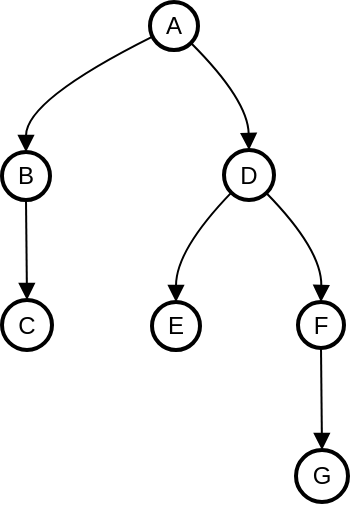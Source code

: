 <mxfile version="26.0.10">
  <diagram name="Page-1" id="QkXmqH3S3L_Y9p5KYP0h">
    <mxGraphModel>
      <root>
        <mxCell id="0" />
        <mxCell id="1" parent="0" />
        <mxCell id="2" value="A" style="ellipse;aspect=fixed;strokeWidth=2;whiteSpace=wrap;" vertex="1" parent="1">
          <mxGeometry x="82" y="8" width="24" height="24" as="geometry" />
        </mxCell>
        <mxCell id="3" value="B" style="ellipse;aspect=fixed;strokeWidth=2;whiteSpace=wrap;" vertex="1" parent="1">
          <mxGeometry x="8" y="83" width="24" height="24" as="geometry" />
        </mxCell>
        <mxCell id="4" value="D" style="ellipse;aspect=fixed;strokeWidth=2;whiteSpace=wrap;" vertex="1" parent="1">
          <mxGeometry x="119" y="82" width="25" height="25" as="geometry" />
        </mxCell>
        <mxCell id="5" value="C" style="ellipse;aspect=fixed;strokeWidth=2;whiteSpace=wrap;" vertex="1" parent="1">
          <mxGeometry x="8" y="157" width="25" height="25" as="geometry" />
        </mxCell>
        <mxCell id="6" value="E" style="ellipse;aspect=fixed;strokeWidth=2;whiteSpace=wrap;" vertex="1" parent="1">
          <mxGeometry x="83" y="158" width="24" height="24" as="geometry" />
        </mxCell>
        <mxCell id="7" value="F" style="ellipse;aspect=fixed;strokeWidth=2;whiteSpace=wrap;" vertex="1" parent="1">
          <mxGeometry x="156" y="158" width="23" height="23" as="geometry" />
        </mxCell>
        <mxCell id="8" value="G" style="ellipse;aspect=fixed;strokeWidth=2;whiteSpace=wrap;" vertex="1" parent="1">
          <mxGeometry x="155" y="232" width="26" height="26" as="geometry" />
        </mxCell>
        <mxCell id="9" value="" style="curved=1;startArrow=none;endArrow=block;exitX=-0.01;exitY=0.77;entryX=0.51;entryY=-0.01;" edge="1" parent="1" source="2" target="3">
          <mxGeometry relative="1" as="geometry">
            <Array as="points">
              <mxPoint x="20" y="57" />
            </Array>
          </mxGeometry>
        </mxCell>
        <mxCell id="10" value="" style="curved=1;startArrow=none;endArrow=block;exitX=1.01;exitY=1.02;entryX=0.49;entryY=0.02;" edge="1" parent="1" source="2" target="4">
          <mxGeometry relative="1" as="geometry">
            <Array as="points">
              <mxPoint x="131" y="57" />
            </Array>
          </mxGeometry>
        </mxCell>
        <mxCell id="11" value="" style="curved=1;startArrow=none;endArrow=block;exitX=0.51;exitY=0.99;entryX=0.49;entryY=0.01;" edge="1" parent="1" source="3" target="5">
          <mxGeometry relative="1" as="geometry">
            <Array as="points" />
          </mxGeometry>
        </mxCell>
        <mxCell id="12" value="" style="curved=1;startArrow=none;endArrow=block;exitX=0;exitY=1.01;entryX=0.48;entryY=-0.01;" edge="1" parent="1" source="4" target="6">
          <mxGeometry relative="1" as="geometry">
            <Array as="points">
              <mxPoint x="95" y="132" />
            </Array>
          </mxGeometry>
        </mxCell>
        <mxCell id="13" value="" style="curved=1;startArrow=none;endArrow=block;exitX=0.98;exitY=1.01;entryX=0.52;entryY=-0.01;" edge="1" parent="1" source="4" target="7">
          <mxGeometry relative="1" as="geometry">
            <Array as="points">
              <mxPoint x="168" y="132" />
            </Array>
          </mxGeometry>
        </mxCell>
        <mxCell id="14" value="" style="curved=1;startArrow=none;endArrow=block;exitX=0.52;exitY=1.01;entryX=0.5;entryY=-0.01;" edge="1" parent="1" source="7" target="8">
          <mxGeometry relative="1" as="geometry">
            <Array as="points" />
          </mxGeometry>
        </mxCell>
      </root>
    </mxGraphModel>
  </diagram>
</mxfile>
